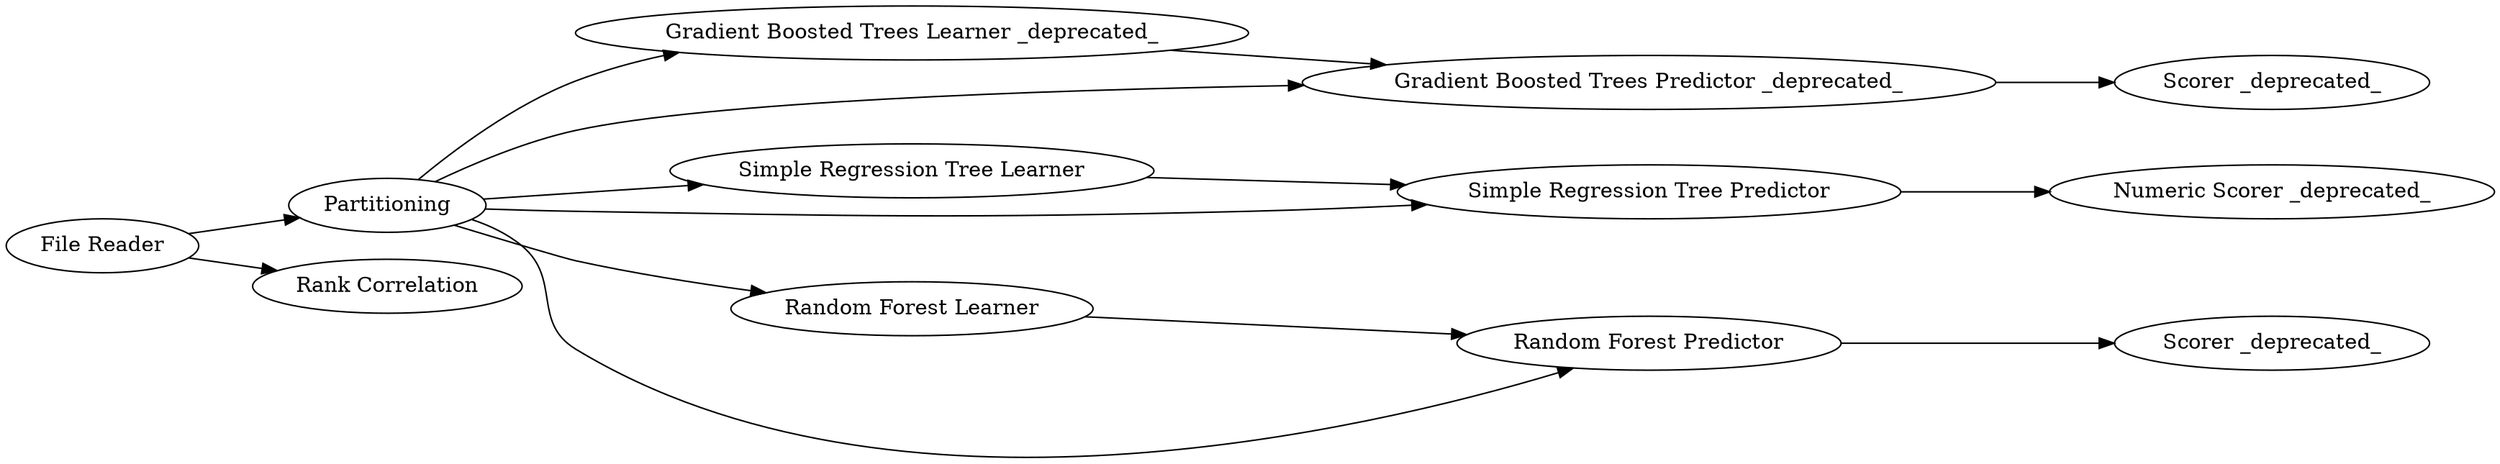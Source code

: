 digraph {
	1 [label="File Reader"]
	2 [label=Partitioning]
	3 [label="Gradient Boosted Trees Learner _deprecated_"]
	5 [label="Numeric Scorer _deprecated_"]
	6 [label="Gradient Boosted Trees Predictor _deprecated_"]
	9 [label="Simple Regression Tree Learner"]
	10 [label="Simple Regression Tree Predictor"]
	13 [label="Scorer _deprecated_"]
	17 [label="Random Forest Learner"]
	18 [label="Random Forest Predictor"]
	21 [label="Scorer _deprecated_"]
	22 [label="Rank Correlation"]
	1 -> 2
	1 -> 22
	2 -> 3
	2 -> 6
	2 -> 10
	2 -> 9
	2 -> 18
	2 -> 17
	3 -> 6
	6 -> 13
	9 -> 10
	10 -> 5
	17 -> 18
	18 -> 21
	rankdir=LR
}
